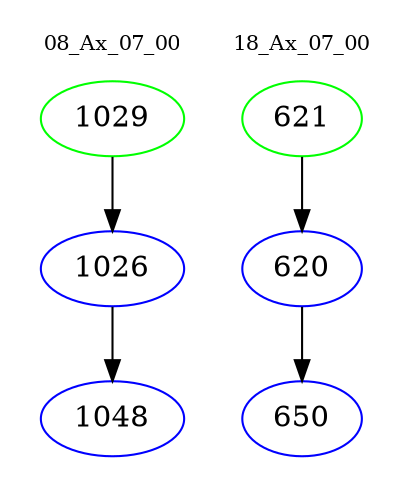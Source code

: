 digraph{
subgraph cluster_0 {
color = white
label = "08_Ax_07_00";
fontsize=10;
T0_1029 [label="1029", color="green"]
T0_1029 -> T0_1026 [color="black"]
T0_1026 [label="1026", color="blue"]
T0_1026 -> T0_1048 [color="black"]
T0_1048 [label="1048", color="blue"]
}
subgraph cluster_1 {
color = white
label = "18_Ax_07_00";
fontsize=10;
T1_621 [label="621", color="green"]
T1_621 -> T1_620 [color="black"]
T1_620 [label="620", color="blue"]
T1_620 -> T1_650 [color="black"]
T1_650 [label="650", color="blue"]
}
}
